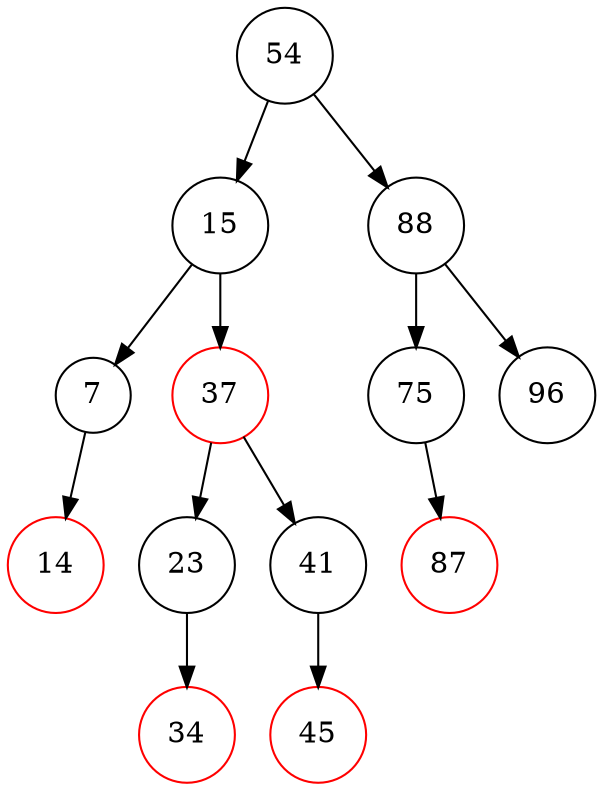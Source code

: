 digraph RBTree {
    node [shape=circle];
    "54" [color=black];
    "54" -> "15";
    "15" [color=black];
    "15" -> "7";
    "7" [color=black];
    "7" -> "14";
    "14" [color=red];
    "15" -> "37";
    "37" [color=red];
    "37" -> "23";
    "23" [color=black];
    "23" -> "34";
    "34" [color=red];
    "37" -> "41";
    "41" [color=black];
    "41" -> "45";
    "45" [color=red];
    "54" -> "88";
    "88" [color=black];
    "88" -> "75";
    "75" [color=black];
    "75" -> "87";
    "87" [color=red];
    "88" -> "96";
    "96" [color=black];
}
